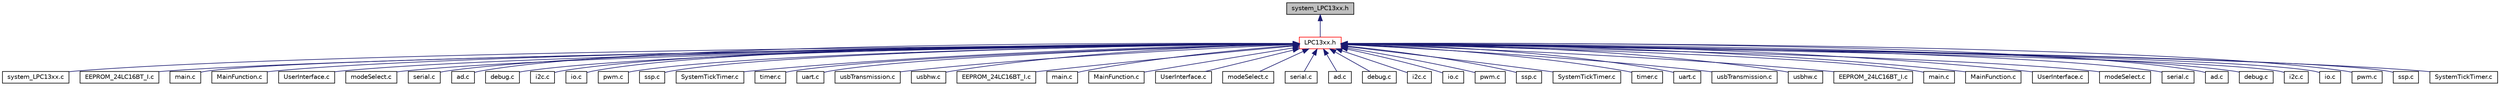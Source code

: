 digraph "system_LPC13xx.h"
{
  edge [fontname="Helvetica",fontsize="10",labelfontname="Helvetica",labelfontsize="10"];
  node [fontname="Helvetica",fontsize="10",shape=record];
  Node1 [label="system_LPC13xx.h",height=0.2,width=0.4,color="black", fillcolor="grey75", style="filled", fontcolor="black"];
  Node1 -> Node2 [dir="back",color="midnightblue",fontsize="10",style="solid",fontname="Helvetica"];
  Node2 [label="LPC13xx.h",height=0.2,width=0.4,color="red", fillcolor="white", style="filled",URL="$_l_p_c13xx_8h_source.html"];
  Node2 -> Node3 [dir="back",color="midnightblue",fontsize="10",style="solid",fontname="Helvetica"];
  Node3 [label="system_LPC13xx.c",height=0.2,width=0.4,color="black", fillcolor="white", style="filled",URL="$system___l_p_c13xx_8c.html",tooltip="CMSIS Cortex-M3 Device Peripheral Access Layer Source File for the NXP LPC13xx Device Series..."];
  Node2 -> Node4 [dir="back",color="midnightblue",fontsize="10",style="solid",fontname="Helvetica"];
  Node4 [label="EEPROM_24LC16BT_I.c",height=0.2,width=0.4,color="black", fillcolor="white", style="filled",URL="$src_2_m_a_i_n_2_e_e_p_r_o_m__24_l_c16_b_t___i_8c_source.html"];
  Node2 -> Node5 [dir="back",color="midnightblue",fontsize="10",style="solid",fontname="Helvetica"];
  Node5 [label="main.c",height=0.2,width=0.4,color="black", fillcolor="white", style="filled",URL="$src_2_m_a_i_n_2main_8c_source.html"];
  Node2 -> Node6 [dir="back",color="midnightblue",fontsize="10",style="solid",fontname="Helvetica"];
  Node6 [label="MainFunction.c",height=0.2,width=0.4,color="black", fillcolor="white", style="filled",URL="$src_2_m_a_i_n_2_main_function_8c_source.html"];
  Node2 -> Node7 [dir="back",color="midnightblue",fontsize="10",style="solid",fontname="Helvetica"];
  Node7 [label="UserInterface.c",height=0.2,width=0.4,color="black", fillcolor="white", style="filled",URL="$src_2_m_a_i_n_2_user_interface_8c_source.html"];
  Node2 -> Node8 [dir="back",color="midnightblue",fontsize="10",style="solid",fontname="Helvetica"];
  Node8 [label="modeSelect.c",height=0.2,width=0.4,color="black", fillcolor="white", style="filled",URL="$src_2_m_o_d_e_2mode_select_8c_source.html"];
  Node2 -> Node9 [dir="back",color="midnightblue",fontsize="10",style="solid",fontname="Helvetica"];
  Node9 [label="serial.c",height=0.2,width=0.4,color="black", fillcolor="white", style="filled",URL="$src_2_o_t_h_e_r_2serial_8c_source.html"];
  Node2 -> Node10 [dir="back",color="midnightblue",fontsize="10",style="solid",fontname="Helvetica"];
  Node10 [label="ad.c",height=0.2,width=0.4,color="black", fillcolor="white", style="filled",URL="$src_2_p_e_r_i_p_h_e_r_a_l_2ad_8c_source.html"];
  Node2 -> Node11 [dir="back",color="midnightblue",fontsize="10",style="solid",fontname="Helvetica"];
  Node11 [label="debug.c",height=0.2,width=0.4,color="black", fillcolor="white", style="filled",URL="$src_2_p_e_r_i_p_h_e_r_a_l_2debug_8c_source.html"];
  Node2 -> Node12 [dir="back",color="midnightblue",fontsize="10",style="solid",fontname="Helvetica"];
  Node12 [label="i2c.c",height=0.2,width=0.4,color="black", fillcolor="white", style="filled",URL="$src_2_p_e_r_i_p_h_e_r_a_l_2i2c_8c_source.html"];
  Node2 -> Node13 [dir="back",color="midnightblue",fontsize="10",style="solid",fontname="Helvetica"];
  Node13 [label="io.c",height=0.2,width=0.4,color="black", fillcolor="white", style="filled",URL="$src_2_p_e_r_i_p_h_e_r_a_l_2io_8c_source.html"];
  Node2 -> Node14 [dir="back",color="midnightblue",fontsize="10",style="solid",fontname="Helvetica"];
  Node14 [label="pwm.c",height=0.2,width=0.4,color="black", fillcolor="white", style="filled",URL="$src_2_p_e_r_i_p_h_e_r_a_l_2pwm_8c_source.html"];
  Node2 -> Node15 [dir="back",color="midnightblue",fontsize="10",style="solid",fontname="Helvetica"];
  Node15 [label="ssp.c",height=0.2,width=0.4,color="black", fillcolor="white", style="filled",URL="$src_2_p_e_r_i_p_h_e_r_a_l_2ssp_8c_source.html"];
  Node2 -> Node16 [dir="back",color="midnightblue",fontsize="10",style="solid",fontname="Helvetica"];
  Node16 [label="SystemTickTimer.c",height=0.2,width=0.4,color="black", fillcolor="white", style="filled",URL="$src_2_p_e_r_i_p_h_e_r_a_l_2_system_tick_timer_8c_source.html"];
  Node2 -> Node17 [dir="back",color="midnightblue",fontsize="10",style="solid",fontname="Helvetica"];
  Node17 [label="timer.c",height=0.2,width=0.4,color="black", fillcolor="white", style="filled",URL="$src_2_p_e_r_i_p_h_e_r_a_l_2timer_8c_source.html"];
  Node2 -> Node18 [dir="back",color="midnightblue",fontsize="10",style="solid",fontname="Helvetica"];
  Node18 [label="uart.c",height=0.2,width=0.4,color="black", fillcolor="white", style="filled",URL="$src_2_p_e_r_i_p_h_e_r_a_l_2uart_8c_source.html"];
  Node2 -> Node19 [dir="back",color="midnightblue",fontsize="10",style="solid",fontname="Helvetica"];
  Node19 [label="usbTransmission.c",height=0.2,width=0.4,color="black", fillcolor="white", style="filled",URL="$src_2_p_e_r_i_p_h_e_r_a_l_2usb_transmission_8c_source.html"];
  Node2 -> Node20 [dir="back",color="midnightblue",fontsize="10",style="solid",fontname="Helvetica"];
  Node20 [label="usbhw.c",height=0.2,width=0.4,color="black", fillcolor="white", style="filled",URL="$src_2_u_s_b_2usbhw_8c_source.html"];
  Node2 -> Node21 [dir="back",color="midnightblue",fontsize="10",style="solid",fontname="Helvetica"];
  Node21 [label="EEPROM_24LC16BT_I.c",height=0.2,width=0.4,color="black", fillcolor="white", style="filled",URL="$_c_o_m_p_a_t_i_b_l_e-_v_e_r__1__0_2src_2_m_a_i_n_2_e_e_p_r_o_m__24_l_c16_b_t___i_8c_source.html"];
  Node2 -> Node22 [dir="back",color="midnightblue",fontsize="10",style="solid",fontname="Helvetica"];
  Node22 [label="main.c",height=0.2,width=0.4,color="black", fillcolor="white", style="filled",URL="$_c_o_m_p_a_t_i_b_l_e-_v_e_r__1__0_2src_2_m_a_i_n_2main_8c_source.html"];
  Node2 -> Node23 [dir="back",color="midnightblue",fontsize="10",style="solid",fontname="Helvetica"];
  Node23 [label="MainFunction.c",height=0.2,width=0.4,color="black", fillcolor="white", style="filled",URL="$_c_o_m_p_a_t_i_b_l_e-_v_e_r__1__0_2src_2_m_a_i_n_2_main_function_8c_source.html"];
  Node2 -> Node24 [dir="back",color="midnightblue",fontsize="10",style="solid",fontname="Helvetica"];
  Node24 [label="UserInterface.c",height=0.2,width=0.4,color="black", fillcolor="white", style="filled",URL="$_c_o_m_p_a_t_i_b_l_e-_v_e_r__1__0_2src_2_m_a_i_n_2_user_interface_8c_source.html"];
  Node2 -> Node25 [dir="back",color="midnightblue",fontsize="10",style="solid",fontname="Helvetica"];
  Node25 [label="modeSelect.c",height=0.2,width=0.4,color="black", fillcolor="white", style="filled",URL="$_c_o_m_p_a_t_i_b_l_e-_v_e_r__1__0_2src_2_m_o_d_e_2mode_select_8c_source.html"];
  Node2 -> Node26 [dir="back",color="midnightblue",fontsize="10",style="solid",fontname="Helvetica"];
  Node26 [label="serial.c",height=0.2,width=0.4,color="black", fillcolor="white", style="filled",URL="$_c_o_m_p_a_t_i_b_l_e-_v_e_r__1__0_2src_2_o_t_h_e_r_2serial_8c_source.html"];
  Node2 -> Node27 [dir="back",color="midnightblue",fontsize="10",style="solid",fontname="Helvetica"];
  Node27 [label="ad.c",height=0.2,width=0.4,color="black", fillcolor="white", style="filled",URL="$_c_o_m_p_a_t_i_b_l_e-_v_e_r__1__0_2src_2_p_e_r_i_p_h_e_r_a_l_2ad_8c_source.html"];
  Node2 -> Node28 [dir="back",color="midnightblue",fontsize="10",style="solid",fontname="Helvetica"];
  Node28 [label="debug.c",height=0.2,width=0.4,color="black", fillcolor="white", style="filled",URL="$_c_o_m_p_a_t_i_b_l_e-_v_e_r__1__0_2src_2_p_e_r_i_p_h_e_r_a_l_2debug_8c_source.html"];
  Node2 -> Node29 [dir="back",color="midnightblue",fontsize="10",style="solid",fontname="Helvetica"];
  Node29 [label="i2c.c",height=0.2,width=0.4,color="black", fillcolor="white", style="filled",URL="$_c_o_m_p_a_t_i_b_l_e-_v_e_r__1__0_2src_2_p_e_r_i_p_h_e_r_a_l_2i2c_8c_source.html"];
  Node2 -> Node30 [dir="back",color="midnightblue",fontsize="10",style="solid",fontname="Helvetica"];
  Node30 [label="io.c",height=0.2,width=0.4,color="black", fillcolor="white", style="filled",URL="$_c_o_m_p_a_t_i_b_l_e-_v_e_r__1__0_2src_2_p_e_r_i_p_h_e_r_a_l_2io_8c_source.html"];
  Node2 -> Node31 [dir="back",color="midnightblue",fontsize="10",style="solid",fontname="Helvetica"];
  Node31 [label="pwm.c",height=0.2,width=0.4,color="black", fillcolor="white", style="filled",URL="$_c_o_m_p_a_t_i_b_l_e-_v_e_r__1__0_2src_2_p_e_r_i_p_h_e_r_a_l_2pwm_8c_source.html"];
  Node2 -> Node32 [dir="back",color="midnightblue",fontsize="10",style="solid",fontname="Helvetica"];
  Node32 [label="ssp.c",height=0.2,width=0.4,color="black", fillcolor="white", style="filled",URL="$_c_o_m_p_a_t_i_b_l_e-_v_e_r__1__0_2src_2_p_e_r_i_p_h_e_r_a_l_2ssp_8c_source.html"];
  Node2 -> Node33 [dir="back",color="midnightblue",fontsize="10",style="solid",fontname="Helvetica"];
  Node33 [label="SystemTickTimer.c",height=0.2,width=0.4,color="black", fillcolor="white", style="filled",URL="$_c_o_m_p_a_t_i_b_l_e-_v_e_r__1__0_2src_2_p_e_r_i_p_h_e_r_a_l_2_system_tick_timer_8c_source.html"];
  Node2 -> Node34 [dir="back",color="midnightblue",fontsize="10",style="solid",fontname="Helvetica"];
  Node34 [label="timer.c",height=0.2,width=0.4,color="black", fillcolor="white", style="filled",URL="$_c_o_m_p_a_t_i_b_l_e-_v_e_r__1__0_2src_2_p_e_r_i_p_h_e_r_a_l_2timer_8c_source.html"];
  Node2 -> Node35 [dir="back",color="midnightblue",fontsize="10",style="solid",fontname="Helvetica"];
  Node35 [label="uart.c",height=0.2,width=0.4,color="black", fillcolor="white", style="filled",URL="$_c_o_m_p_a_t_i_b_l_e-_v_e_r__1__0_2src_2_p_e_r_i_p_h_e_r_a_l_2uart_8c_source.html"];
  Node2 -> Node36 [dir="back",color="midnightblue",fontsize="10",style="solid",fontname="Helvetica"];
  Node36 [label="usbTransmission.c",height=0.2,width=0.4,color="black", fillcolor="white", style="filled",URL="$_c_o_m_p_a_t_i_b_l_e-_v_e_r__1__0_2src_2_p_e_r_i_p_h_e_r_a_l_2usb_transmission_8c_source.html"];
  Node2 -> Node37 [dir="back",color="midnightblue",fontsize="10",style="solid",fontname="Helvetica"];
  Node37 [label="usbhw.c",height=0.2,width=0.4,color="black", fillcolor="white", style="filled",URL="$_c_o_m_p_a_t_i_b_l_e-_v_e_r__1__0_2src_2_u_s_b_2usbhw_8c_source.html"];
  Node2 -> Node38 [dir="back",color="midnightblue",fontsize="10",style="solid",fontname="Helvetica"];
  Node38 [label="EEPROM_24LC16BT_I.c",height=0.2,width=0.4,color="black", fillcolor="white", style="filled",URL="$ver2_80___nikkei___linux_2src_2_m_a_i_n_2_e_e_p_r_o_m__24_l_c16_b_t___i_8c_source.html"];
  Node2 -> Node39 [dir="back",color="midnightblue",fontsize="10",style="solid",fontname="Helvetica"];
  Node39 [label="main.c",height=0.2,width=0.4,color="black", fillcolor="white", style="filled",URL="$ver2_80___nikkei___linux_2src_2_m_a_i_n_2main_8c_source.html"];
  Node2 -> Node40 [dir="back",color="midnightblue",fontsize="10",style="solid",fontname="Helvetica"];
  Node40 [label="MainFunction.c",height=0.2,width=0.4,color="black", fillcolor="white", style="filled",URL="$ver2_80___nikkei___linux_2src_2_m_a_i_n_2_main_function_8c_source.html"];
  Node2 -> Node41 [dir="back",color="midnightblue",fontsize="10",style="solid",fontname="Helvetica"];
  Node41 [label="UserInterface.c",height=0.2,width=0.4,color="black", fillcolor="white", style="filled",URL="$ver2_80___nikkei___linux_2src_2_m_a_i_n_2_user_interface_8c_source.html"];
  Node2 -> Node42 [dir="back",color="midnightblue",fontsize="10",style="solid",fontname="Helvetica"];
  Node42 [label="modeSelect.c",height=0.2,width=0.4,color="black", fillcolor="white", style="filled",URL="$ver2_80___nikkei___linux_2src_2_m_o_d_e_2mode_select_8c_source.html"];
  Node2 -> Node43 [dir="back",color="midnightblue",fontsize="10",style="solid",fontname="Helvetica"];
  Node43 [label="serial.c",height=0.2,width=0.4,color="black", fillcolor="white", style="filled",URL="$ver2_80___nikkei___linux_2src_2_o_t_h_e_r_2serial_8c_source.html"];
  Node2 -> Node44 [dir="back",color="midnightblue",fontsize="10",style="solid",fontname="Helvetica"];
  Node44 [label="ad.c",height=0.2,width=0.4,color="black", fillcolor="white", style="filled",URL="$ver2_80___nikkei___linux_2src_2_p_e_r_i_p_h_e_r_a_l_2ad_8c_source.html"];
  Node2 -> Node45 [dir="back",color="midnightblue",fontsize="10",style="solid",fontname="Helvetica"];
  Node45 [label="debug.c",height=0.2,width=0.4,color="black", fillcolor="white", style="filled",URL="$ver2_80___nikkei___linux_2src_2_p_e_r_i_p_h_e_r_a_l_2debug_8c_source.html"];
  Node2 -> Node46 [dir="back",color="midnightblue",fontsize="10",style="solid",fontname="Helvetica"];
  Node46 [label="i2c.c",height=0.2,width=0.4,color="black", fillcolor="white", style="filled",URL="$ver2_80___nikkei___linux_2src_2_p_e_r_i_p_h_e_r_a_l_2i2c_8c_source.html"];
  Node2 -> Node47 [dir="back",color="midnightblue",fontsize="10",style="solid",fontname="Helvetica"];
  Node47 [label="io.c",height=0.2,width=0.4,color="black", fillcolor="white", style="filled",URL="$ver2_80___nikkei___linux_2src_2_p_e_r_i_p_h_e_r_a_l_2io_8c_source.html"];
  Node2 -> Node48 [dir="back",color="midnightblue",fontsize="10",style="solid",fontname="Helvetica"];
  Node48 [label="pwm.c",height=0.2,width=0.4,color="black", fillcolor="white", style="filled",URL="$ver2_80___nikkei___linux_2src_2_p_e_r_i_p_h_e_r_a_l_2pwm_8c_source.html"];
  Node2 -> Node49 [dir="back",color="midnightblue",fontsize="10",style="solid",fontname="Helvetica"];
  Node49 [label="ssp.c",height=0.2,width=0.4,color="black", fillcolor="white", style="filled",URL="$ver2_80___nikkei___linux_2src_2_p_e_r_i_p_h_e_r_a_l_2ssp_8c_source.html"];
  Node2 -> Node50 [dir="back",color="midnightblue",fontsize="10",style="solid",fontname="Helvetica"];
  Node50 [label="SystemTickTimer.c",height=0.2,width=0.4,color="black", fillcolor="white", style="filled",URL="$ver2_80___nikkei___linux_2src_2_p_e_r_i_p_h_e_r_a_l_2_system_tick_timer_8c_source.html"];
}
